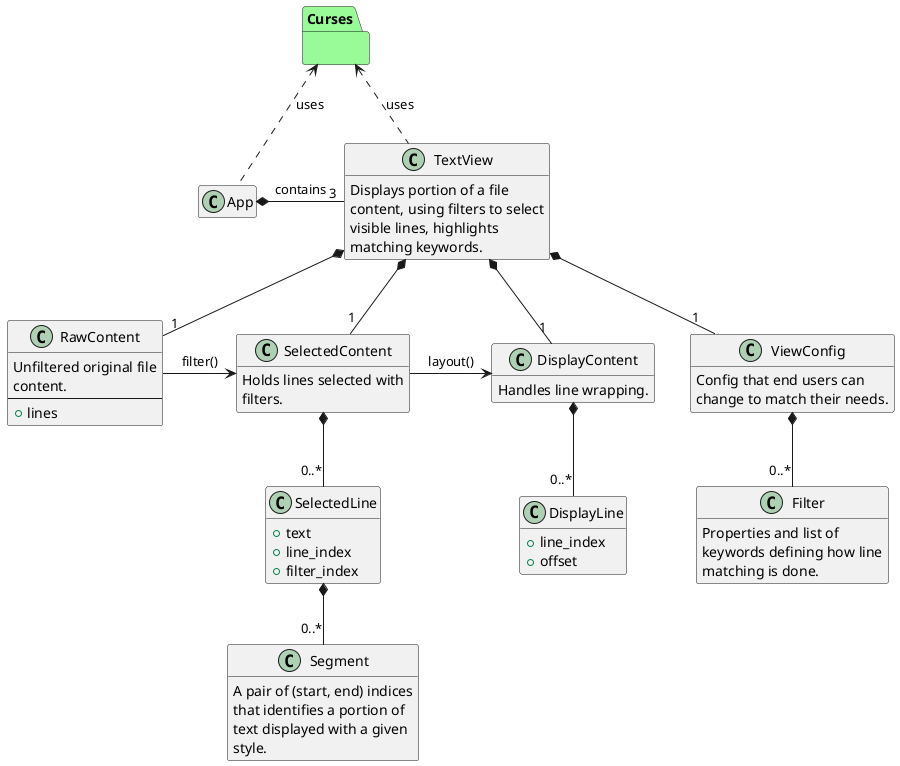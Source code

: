 @startuml
class App
class TextView {
  Displays portion of a file content, using filters to select visible lines, highlights matching keywords.
}
class RawContent {
  Unfiltered original file content.
  --
  +lines
}
class SelectedContent {
  Holds lines selected with filters.
}
class SelectedLine {
  +text
  +line_index
  +filter_index
}
class DisplayLine {
  +line_index
  +offset
}

'DisplayLine::line_index -l-> SelectedLine

class DisplayContent {
  Handles line wrapping.
}
class ViewConfig {
  Config that end users can change to match their needs.
}
class Filter {
  Properties and list of keywords defining how line matching is done.
}
class Segment {
  A pair of (start, end) indices that identifies a portion of text displayed with a given style.
}

namespace Curses #palegreen {}

Curses <.. App : uses
Curses <.. TextView : uses
App *- "3" TextView : contains
TextView *-- "1" DisplayContent
TextView *-- "1" RawContent
TextView *-- "1" SelectedContent
TextView *-- "1" ViewConfig
SelectedContent *-- "0..*" SelectedLine
DisplayContent *-- "0..*" DisplayLine
SelectedLine *-- "0..*" Segment
ViewConfig *-- "0..*" Filter

RawContent -> SelectedContent : filter()
SelectedContent -> DisplayContent : layout()

skinparam wrapWidth 200
hide empty members
hide empty field
@enduml